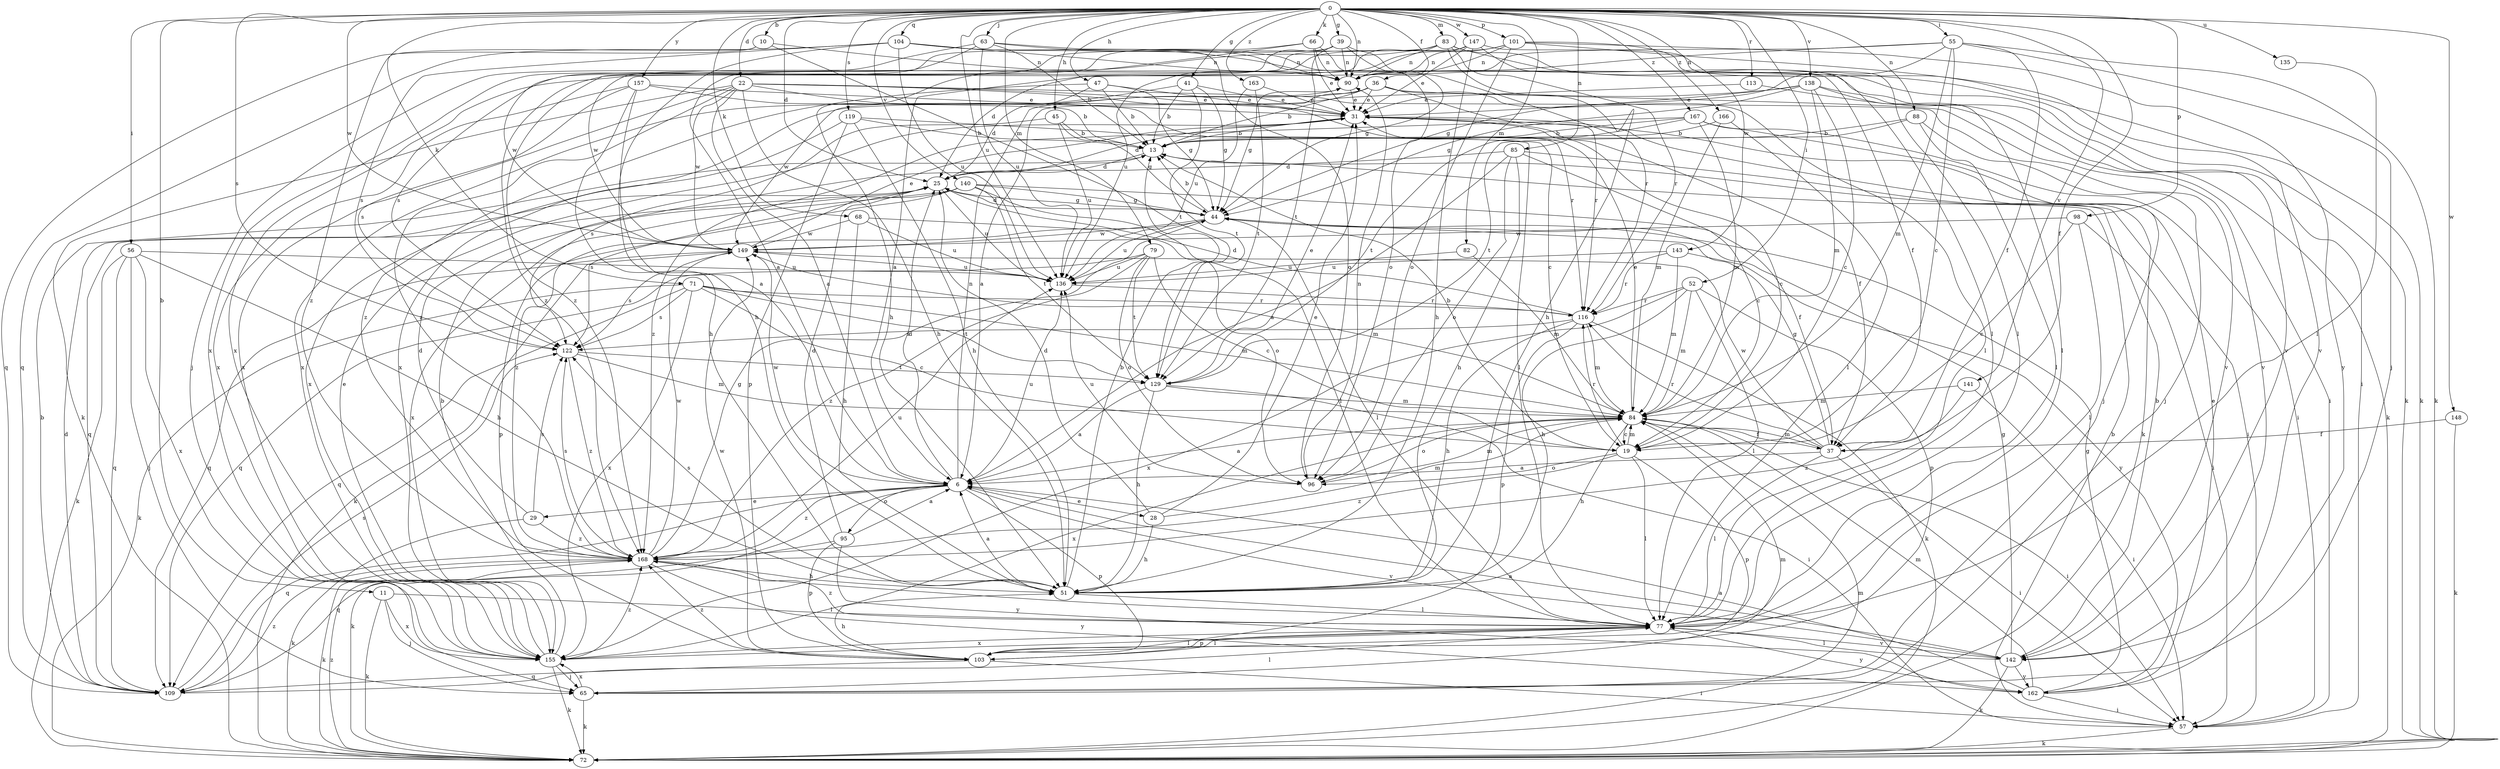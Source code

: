 strict digraph  {
0;
6;
10;
11;
13;
19;
22;
25;
28;
29;
31;
36;
37;
39;
41;
44;
45;
47;
51;
52;
55;
56;
57;
63;
65;
66;
68;
71;
72;
77;
79;
82;
83;
84;
85;
88;
90;
95;
96;
98;
101;
103;
104;
109;
113;
116;
119;
122;
129;
135;
136;
138;
140;
141;
142;
143;
147;
148;
149;
155;
157;
162;
163;
166;
167;
168;
0 -> 10  [label=b];
0 -> 11  [label=b];
0 -> 22  [label=d];
0 -> 25  [label=d];
0 -> 36  [label=f];
0 -> 37  [label=f];
0 -> 39  [label=g];
0 -> 41  [label=g];
0 -> 45  [label=h];
0 -> 47  [label=h];
0 -> 52  [label=i];
0 -> 55  [label=i];
0 -> 56  [label=i];
0 -> 63  [label=j];
0 -> 66  [label=k];
0 -> 68  [label=k];
0 -> 71  [label=k];
0 -> 79  [label=m];
0 -> 82  [label=m];
0 -> 83  [label=m];
0 -> 85  [label=n];
0 -> 88  [label=n];
0 -> 90  [label=n];
0 -> 98  [label=p];
0 -> 101  [label=p];
0 -> 104  [label=q];
0 -> 113  [label=r];
0 -> 119  [label=s];
0 -> 122  [label=s];
0 -> 135  [label=u];
0 -> 136  [label=u];
0 -> 138  [label=v];
0 -> 140  [label=v];
0 -> 141  [label=v];
0 -> 143  [label=w];
0 -> 147  [label=w];
0 -> 148  [label=w];
0 -> 149  [label=w];
0 -> 157  [label=y];
0 -> 163  [label=z];
0 -> 166  [label=z];
0 -> 167  [label=z];
6 -> 25  [label=d];
6 -> 28  [label=e];
6 -> 29  [label=e];
6 -> 72  [label=k];
6 -> 90  [label=n];
6 -> 95  [label=o];
6 -> 103  [label=p];
6 -> 109  [label=q];
6 -> 136  [label=u];
6 -> 142  [label=v];
6 -> 149  [label=w];
6 -> 168  [label=z];
10 -> 90  [label=n];
10 -> 109  [label=q];
10 -> 129  [label=t];
10 -> 168  [label=z];
11 -> 65  [label=j];
11 -> 72  [label=k];
11 -> 77  [label=l];
11 -> 155  [label=x];
13 -> 25  [label=d];
19 -> 13  [label=b];
19 -> 77  [label=l];
19 -> 84  [label=m];
19 -> 96  [label=o];
19 -> 103  [label=p];
19 -> 116  [label=r];
19 -> 168  [label=z];
22 -> 6  [label=a];
22 -> 19  [label=c];
22 -> 31  [label=e];
22 -> 51  [label=h];
22 -> 72  [label=k];
22 -> 116  [label=r];
22 -> 142  [label=v];
22 -> 149  [label=w];
22 -> 155  [label=x];
22 -> 168  [label=z];
25 -> 44  [label=g];
25 -> 122  [label=s];
25 -> 136  [label=u];
28 -> 25  [label=d];
28 -> 31  [label=e];
28 -> 51  [label=h];
28 -> 84  [label=m];
29 -> 25  [label=d];
29 -> 72  [label=k];
29 -> 122  [label=s];
29 -> 168  [label=z];
31 -> 13  [label=b];
31 -> 19  [label=c];
31 -> 25  [label=d];
31 -> 37  [label=f];
31 -> 72  [label=k];
36 -> 6  [label=a];
36 -> 13  [label=b];
36 -> 31  [label=e];
36 -> 77  [label=l];
36 -> 116  [label=r];
36 -> 142  [label=v];
36 -> 155  [label=x];
37 -> 6  [label=a];
37 -> 44  [label=g];
37 -> 57  [label=i];
37 -> 77  [label=l];
37 -> 84  [label=m];
37 -> 116  [label=r];
37 -> 149  [label=w];
39 -> 25  [label=d];
39 -> 44  [label=g];
39 -> 90  [label=n];
39 -> 116  [label=r];
39 -> 129  [label=t];
39 -> 155  [label=x];
41 -> 13  [label=b];
41 -> 31  [label=e];
41 -> 44  [label=g];
41 -> 129  [label=t];
41 -> 149  [label=w];
44 -> 13  [label=b];
44 -> 25  [label=d];
44 -> 77  [label=l];
44 -> 103  [label=p];
44 -> 136  [label=u];
44 -> 149  [label=w];
45 -> 13  [label=b];
45 -> 44  [label=g];
45 -> 122  [label=s];
45 -> 136  [label=u];
47 -> 13  [label=b];
47 -> 25  [label=d];
47 -> 31  [label=e];
47 -> 44  [label=g];
47 -> 168  [label=z];
51 -> 6  [label=a];
51 -> 13  [label=b];
51 -> 77  [label=l];
51 -> 122  [label=s];
52 -> 51  [label=h];
52 -> 77  [label=l];
52 -> 84  [label=m];
52 -> 103  [label=p];
52 -> 116  [label=r];
52 -> 155  [label=x];
55 -> 19  [label=c];
55 -> 37  [label=f];
55 -> 44  [label=g];
55 -> 65  [label=j];
55 -> 72  [label=k];
55 -> 84  [label=m];
55 -> 90  [label=n];
55 -> 155  [label=x];
56 -> 51  [label=h];
56 -> 65  [label=j];
56 -> 72  [label=k];
56 -> 109  [label=q];
56 -> 136  [label=u];
56 -> 155  [label=x];
57 -> 13  [label=b];
57 -> 72  [label=k];
63 -> 6  [label=a];
63 -> 13  [label=b];
63 -> 65  [label=j];
63 -> 90  [label=n];
63 -> 96  [label=o];
63 -> 136  [label=u];
65 -> 72  [label=k];
65 -> 84  [label=m];
65 -> 155  [label=x];
66 -> 31  [label=e];
66 -> 51  [label=h];
66 -> 90  [label=n];
66 -> 96  [label=o];
66 -> 149  [label=w];
68 -> 51  [label=h];
68 -> 96  [label=o];
68 -> 136  [label=u];
68 -> 149  [label=w];
71 -> 19  [label=c];
71 -> 72  [label=k];
71 -> 84  [label=m];
71 -> 109  [label=q];
71 -> 116  [label=r];
71 -> 122  [label=s];
71 -> 129  [label=t];
71 -> 155  [label=x];
72 -> 84  [label=m];
72 -> 168  [label=z];
77 -> 103  [label=p];
77 -> 142  [label=v];
77 -> 155  [label=x];
77 -> 162  [label=y];
77 -> 168  [label=z];
79 -> 19  [label=c];
79 -> 96  [label=o];
79 -> 109  [label=q];
79 -> 129  [label=t];
79 -> 136  [label=u];
79 -> 168  [label=z];
82 -> 84  [label=m];
82 -> 136  [label=u];
83 -> 6  [label=a];
83 -> 51  [label=h];
83 -> 57  [label=i];
83 -> 72  [label=k];
83 -> 90  [label=n];
83 -> 116  [label=r];
83 -> 122  [label=s];
83 -> 168  [label=z];
84 -> 6  [label=a];
84 -> 19  [label=c];
84 -> 31  [label=e];
84 -> 37  [label=f];
84 -> 51  [label=h];
84 -> 57  [label=i];
84 -> 96  [label=o];
84 -> 155  [label=x];
85 -> 6  [label=a];
85 -> 19  [label=c];
85 -> 25  [label=d];
85 -> 51  [label=h];
85 -> 57  [label=i];
85 -> 96  [label=o];
88 -> 13  [label=b];
88 -> 65  [label=j];
88 -> 77  [label=l];
88 -> 129  [label=t];
90 -> 31  [label=e];
90 -> 44  [label=g];
95 -> 6  [label=a];
95 -> 25  [label=d];
95 -> 103  [label=p];
95 -> 109  [label=q];
95 -> 162  [label=y];
96 -> 84  [label=m];
96 -> 90  [label=n];
96 -> 136  [label=u];
98 -> 19  [label=c];
98 -> 57  [label=i];
98 -> 77  [label=l];
98 -> 149  [label=w];
101 -> 77  [label=l];
101 -> 90  [label=n];
101 -> 96  [label=o];
101 -> 136  [label=u];
101 -> 142  [label=v];
101 -> 149  [label=w];
101 -> 162  [label=y];
103 -> 51  [label=h];
103 -> 57  [label=i];
103 -> 77  [label=l];
103 -> 109  [label=q];
103 -> 149  [label=w];
103 -> 168  [label=z];
104 -> 37  [label=f];
104 -> 51  [label=h];
104 -> 90  [label=n];
104 -> 109  [label=q];
104 -> 122  [label=s];
104 -> 136  [label=u];
104 -> 142  [label=v];
109 -> 13  [label=b];
109 -> 25  [label=d];
109 -> 77  [label=l];
109 -> 122  [label=s];
109 -> 168  [label=z];
113 -> 31  [label=e];
113 -> 57  [label=i];
116 -> 25  [label=d];
116 -> 51  [label=h];
116 -> 72  [label=k];
116 -> 84  [label=m];
116 -> 103  [label=p];
116 -> 122  [label=s];
119 -> 13  [label=b];
119 -> 51  [label=h];
119 -> 77  [label=l];
119 -> 103  [label=p];
119 -> 155  [label=x];
122 -> 84  [label=m];
122 -> 129  [label=t];
122 -> 168  [label=z];
129 -> 6  [label=a];
129 -> 31  [label=e];
129 -> 51  [label=h];
129 -> 57  [label=i];
129 -> 84  [label=m];
135 -> 77  [label=l];
136 -> 116  [label=r];
138 -> 19  [label=c];
138 -> 31  [label=e];
138 -> 44  [label=g];
138 -> 72  [label=k];
138 -> 77  [label=l];
138 -> 84  [label=m];
138 -> 155  [label=x];
140 -> 37  [label=f];
140 -> 44  [label=g];
140 -> 77  [label=l];
140 -> 109  [label=q];
140 -> 129  [label=t];
140 -> 155  [label=x];
140 -> 168  [label=z];
141 -> 57  [label=i];
141 -> 84  [label=m];
141 -> 168  [label=z];
142 -> 6  [label=a];
142 -> 13  [label=b];
142 -> 44  [label=g];
142 -> 72  [label=k];
142 -> 77  [label=l];
142 -> 162  [label=y];
143 -> 84  [label=m];
143 -> 116  [label=r];
143 -> 136  [label=u];
143 -> 162  [label=y];
147 -> 31  [label=e];
147 -> 51  [label=h];
147 -> 72  [label=k];
147 -> 77  [label=l];
147 -> 90  [label=n];
147 -> 168  [label=z];
148 -> 37  [label=f];
148 -> 72  [label=k];
149 -> 31  [label=e];
149 -> 72  [label=k];
149 -> 84  [label=m];
149 -> 109  [label=q];
149 -> 122  [label=s];
149 -> 136  [label=u];
155 -> 13  [label=b];
155 -> 31  [label=e];
155 -> 65  [label=j];
155 -> 72  [label=k];
155 -> 77  [label=l];
155 -> 168  [label=z];
157 -> 6  [label=a];
157 -> 13  [label=b];
157 -> 31  [label=e];
157 -> 51  [label=h];
157 -> 122  [label=s];
157 -> 155  [label=x];
162 -> 6  [label=a];
162 -> 31  [label=e];
162 -> 44  [label=g];
162 -> 57  [label=i];
162 -> 84  [label=m];
163 -> 31  [label=e];
163 -> 129  [label=t];
163 -> 136  [label=u];
166 -> 13  [label=b];
166 -> 77  [label=l];
166 -> 84  [label=m];
167 -> 13  [label=b];
167 -> 57  [label=i];
167 -> 65  [label=j];
167 -> 84  [label=m];
167 -> 129  [label=t];
167 -> 168  [label=z];
168 -> 44  [label=g];
168 -> 51  [label=h];
168 -> 72  [label=k];
168 -> 77  [label=l];
168 -> 122  [label=s];
168 -> 136  [label=u];
168 -> 149  [label=w];
168 -> 162  [label=y];
}
